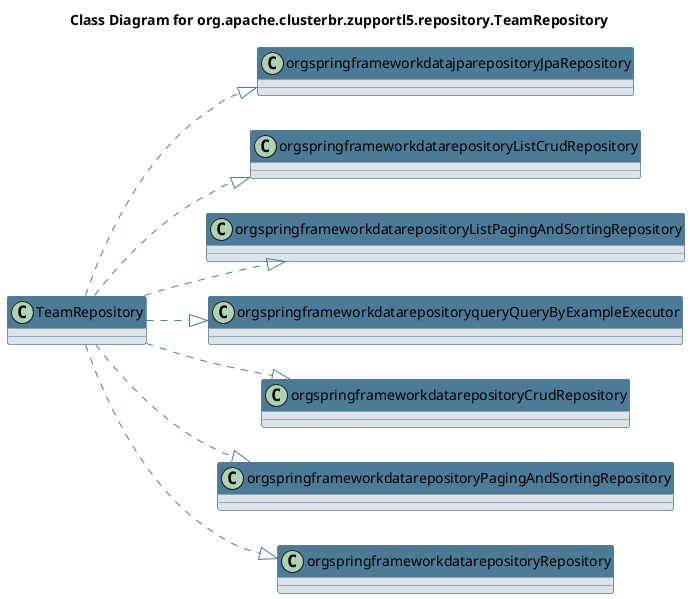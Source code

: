 @startuml 
skinparam class { 
 BackgroundColor #DEE3E9 
 ArrowColor #4D7A97 
 BorderColor #4D7A97 
}
left to right direction 
title Class Diagram for org.apache.clusterbr.zupportl5.repository.TeamRepository
skinparam titleBackgroundColor White
skinparam classHeaderBackgroundColor #4D7A97 
skinparam stereotypeCBackgroundColor #F8981D 

class TeamRepository {
}
TeamRepository ..|> orgspringframeworkdatajparepositoryJpaRepository
TeamRepository ..|> orgspringframeworkdatarepositoryListCrudRepository
TeamRepository ..|> orgspringframeworkdatarepositoryListPagingAndSortingRepository
TeamRepository ..|> orgspringframeworkdatarepositoryqueryQueryByExampleExecutor
TeamRepository ..|> orgspringframeworkdatarepositoryCrudRepository
TeamRepository ..|> orgspringframeworkdatarepositoryPagingAndSortingRepository
TeamRepository ..|> orgspringframeworkdatarepositoryRepository
@enduml